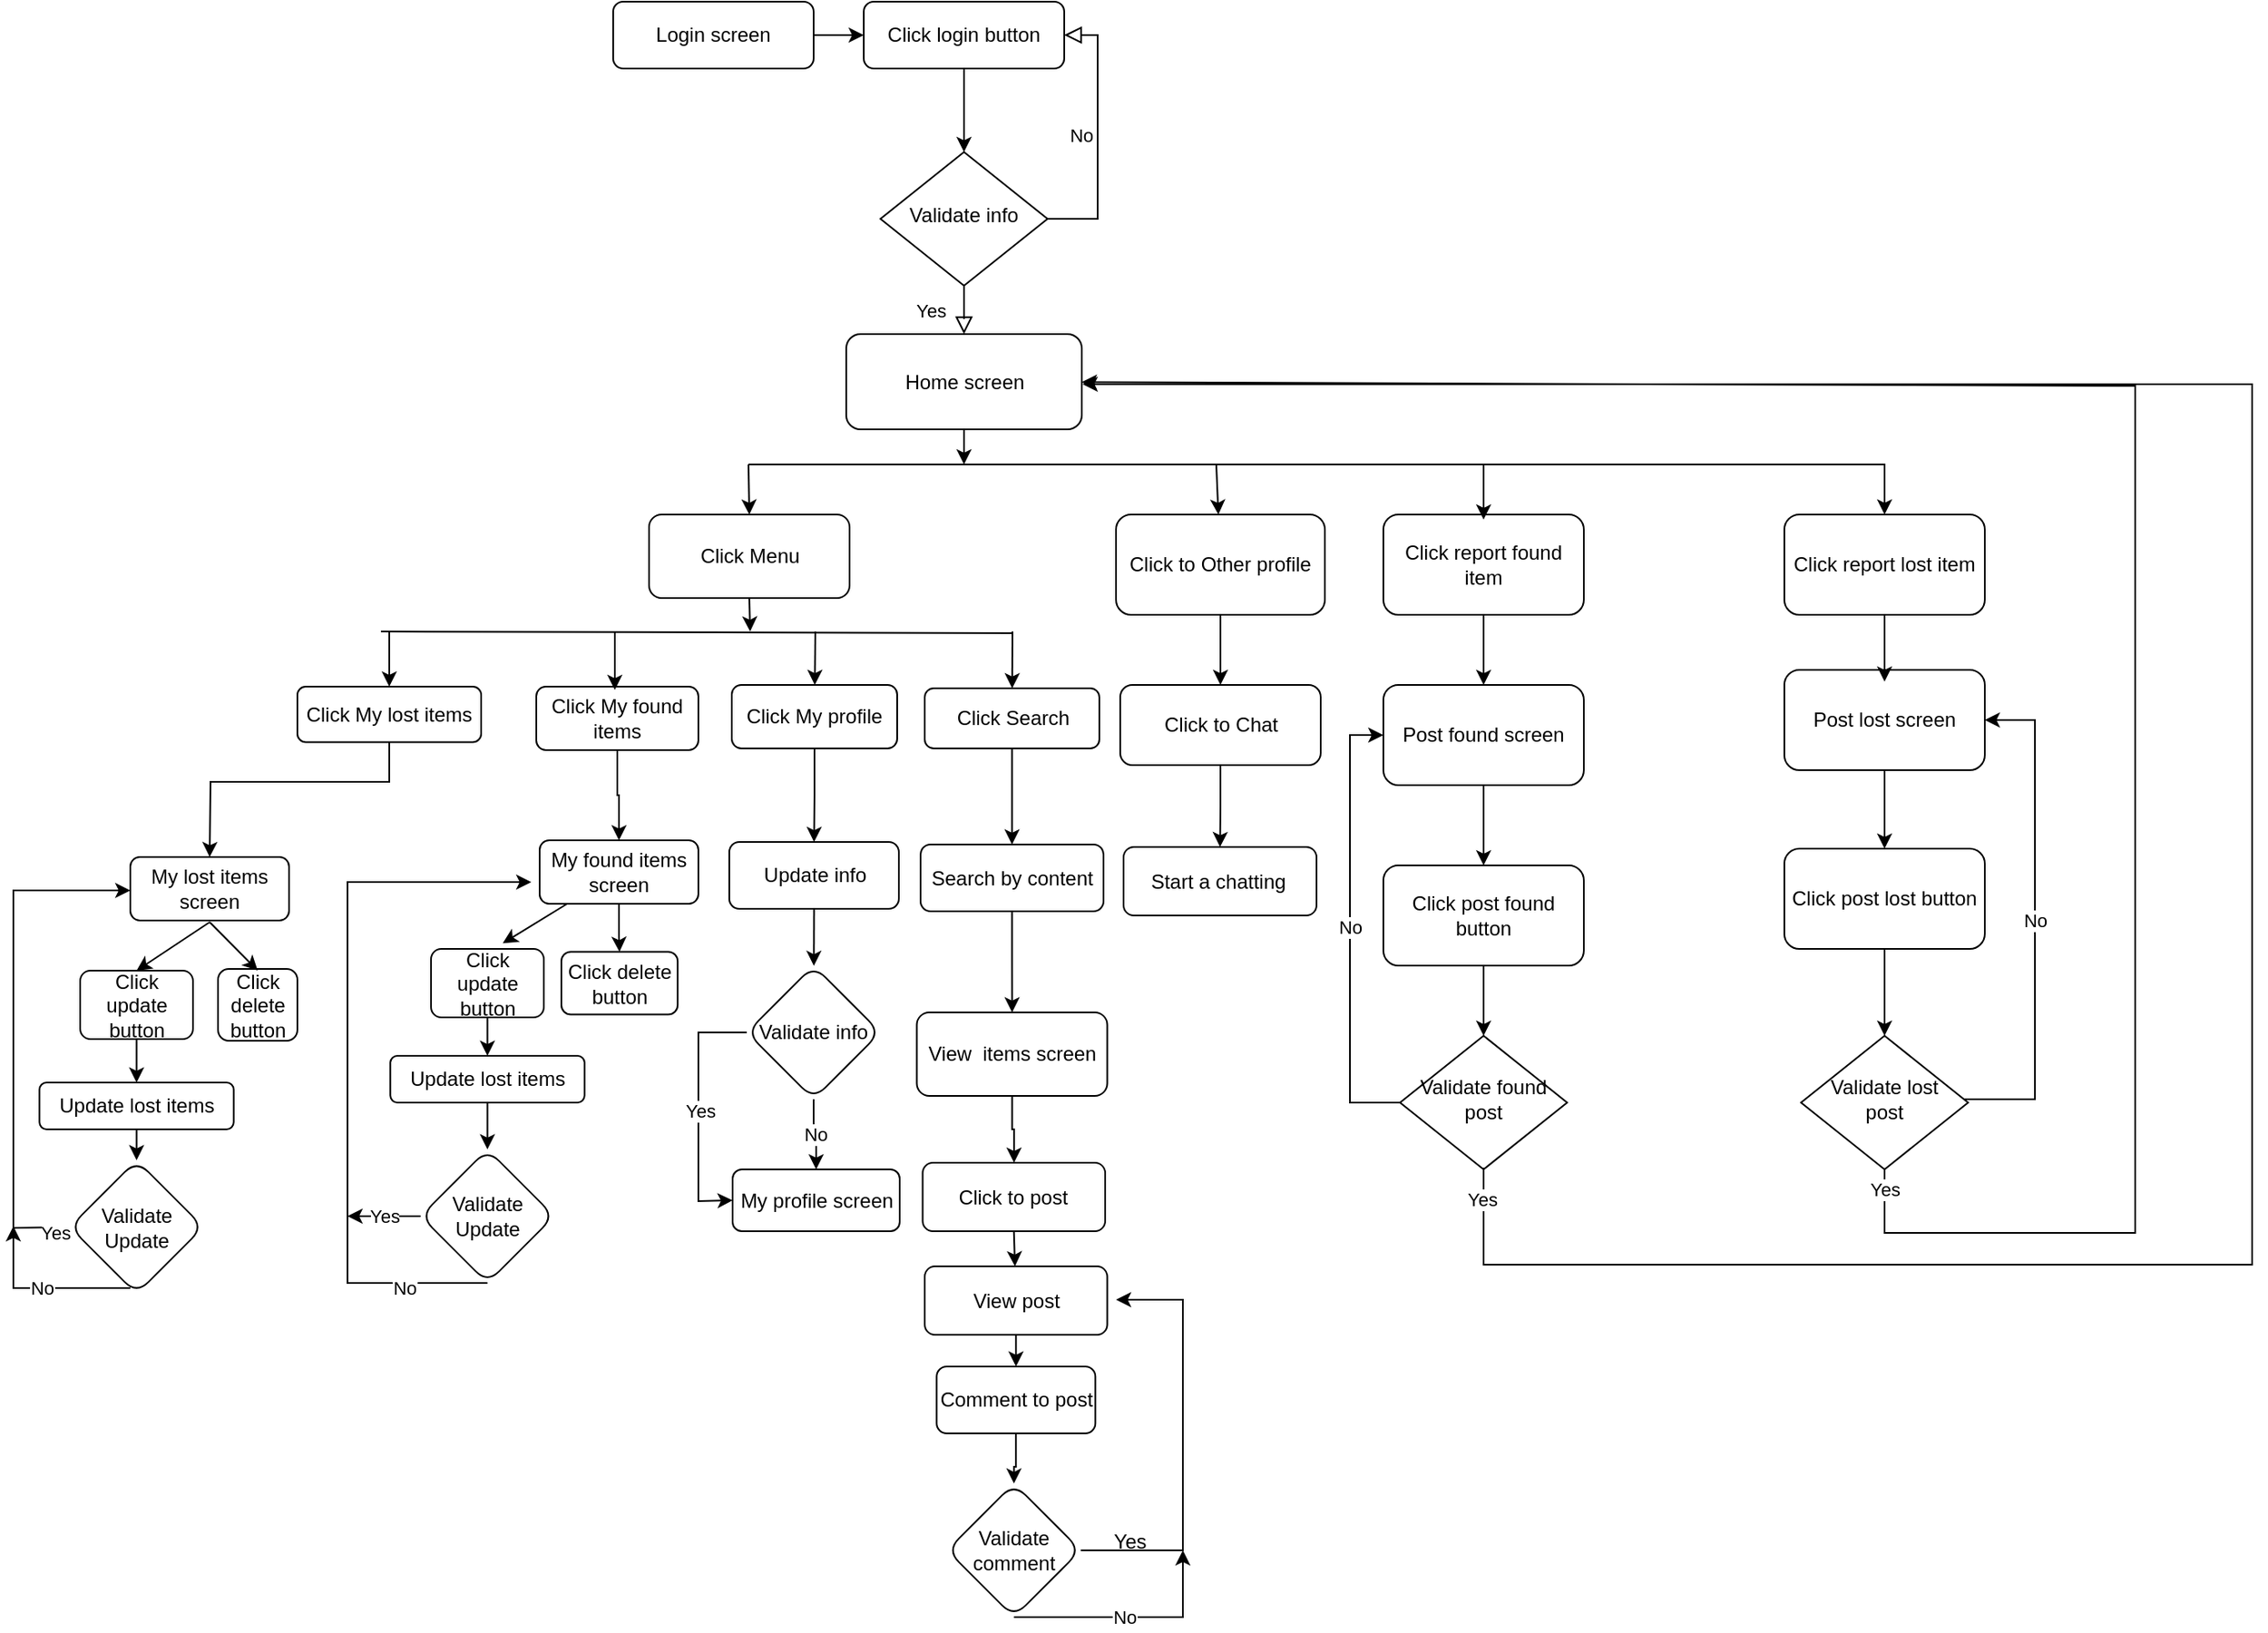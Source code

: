 <mxfile version="20.1.4" type="github">
  <diagram id="1muBBY7HJDSue93orU_x" name="Trang-1">
    <mxGraphModel dx="2188" dy="1237" grid="1" gridSize="10" guides="1" tooltips="1" connect="1" arrows="1" fold="1" page="1" pageScale="1" pageWidth="3300" pageHeight="4681" math="0" shadow="0">
      <root>
        <mxCell id="0" />
        <mxCell id="1" parent="0" />
        <mxCell id="DbJE-74aNJNFCIFeEZvb-1" value="Click login button" style="rounded=1;whiteSpace=wrap;html=1;fontSize=12;glass=0;strokeWidth=1;shadow=0;" vertex="1" parent="1">
          <mxGeometry x="589" y="203" width="120" height="40" as="geometry" />
        </mxCell>
        <mxCell id="DbJE-74aNJNFCIFeEZvb-2" value="Yes" style="rounded=0;html=1;jettySize=auto;orthogonalLoop=1;fontSize=11;endArrow=block;endFill=0;endSize=8;strokeWidth=1;shadow=0;labelBackgroundColor=none;edgeStyle=orthogonalEdgeStyle;entryX=0.5;entryY=0;entryDx=0;entryDy=0;" edge="1" parent="1" source="DbJE-74aNJNFCIFeEZvb-4" target="DbJE-74aNJNFCIFeEZvb-6">
          <mxGeometry y="20" relative="1" as="geometry">
            <mxPoint as="offset" />
            <mxPoint x="649" y="413" as="targetPoint" />
          </mxGeometry>
        </mxCell>
        <mxCell id="DbJE-74aNJNFCIFeEZvb-3" value="No" style="edgeStyle=orthogonalEdgeStyle;rounded=0;html=1;jettySize=auto;orthogonalLoop=1;fontSize=11;endArrow=block;endFill=0;endSize=8;strokeWidth=1;shadow=0;labelBackgroundColor=none;entryX=1;entryY=0.5;entryDx=0;entryDy=0;" edge="1" parent="1" source="DbJE-74aNJNFCIFeEZvb-4" target="DbJE-74aNJNFCIFeEZvb-1">
          <mxGeometry y="10" relative="1" as="geometry">
            <mxPoint as="offset" />
            <mxPoint x="759" y="223" as="targetPoint" />
            <Array as="points">
              <mxPoint x="729" y="333" />
              <mxPoint x="729" y="223" />
            </Array>
          </mxGeometry>
        </mxCell>
        <mxCell id="DbJE-74aNJNFCIFeEZvb-4" value="Validate info" style="rhombus;whiteSpace=wrap;html=1;shadow=0;fontFamily=Helvetica;fontSize=12;align=center;strokeWidth=1;spacing=6;spacingTop=-4;" vertex="1" parent="1">
          <mxGeometry x="599" y="293" width="100" height="80" as="geometry" />
        </mxCell>
        <mxCell id="DbJE-74aNJNFCIFeEZvb-6" value="Home screen" style="rounded=1;whiteSpace=wrap;html=1;fontSize=12;glass=0;strokeWidth=1;shadow=0;" vertex="1" parent="1">
          <mxGeometry x="578.5" y="402" width="141" height="57" as="geometry" />
        </mxCell>
        <mxCell id="DbJE-74aNJNFCIFeEZvb-7" value="Click report lost item" style="rounded=1;whiteSpace=wrap;html=1;" vertex="1" parent="1">
          <mxGeometry x="1140" y="510" width="120" height="60" as="geometry" />
        </mxCell>
        <mxCell id="DbJE-74aNJNFCIFeEZvb-8" value="" style="endArrow=classic;html=1;rounded=0;" edge="1" parent="1" target="DbJE-74aNJNFCIFeEZvb-7">
          <mxGeometry width="50" height="50" relative="1" as="geometry">
            <mxPoint x="670" y="480" as="sourcePoint" />
            <mxPoint x="869" y="503" as="targetPoint" />
            <Array as="points">
              <mxPoint x="1200" y="480" />
            </Array>
          </mxGeometry>
        </mxCell>
        <mxCell id="DbJE-74aNJNFCIFeEZvb-9" value="" style="endArrow=classic;html=1;rounded=0;exitX=0.5;exitY=1;exitDx=0;exitDy=0;entryX=0.5;entryY=0;entryDx=0;entryDy=0;" edge="1" parent="1" source="DbJE-74aNJNFCIFeEZvb-1" target="DbJE-74aNJNFCIFeEZvb-4">
          <mxGeometry width="50" height="50" relative="1" as="geometry">
            <mxPoint x="819" y="433" as="sourcePoint" />
            <mxPoint x="669" y="283" as="targetPoint" />
          </mxGeometry>
        </mxCell>
        <mxCell id="DbJE-74aNJNFCIFeEZvb-10" value="Login screen" style="rounded=1;whiteSpace=wrap;html=1;fontSize=12;glass=0;strokeWidth=1;shadow=0;" vertex="1" parent="1">
          <mxGeometry x="439" y="203" width="120" height="40" as="geometry" />
        </mxCell>
        <mxCell id="DbJE-74aNJNFCIFeEZvb-11" value="" style="endArrow=classic;html=1;rounded=0;exitX=1;exitY=0.5;exitDx=0;exitDy=0;" edge="1" parent="1" source="DbJE-74aNJNFCIFeEZvb-10" target="DbJE-74aNJNFCIFeEZvb-1">
          <mxGeometry width="50" height="50" relative="1" as="geometry">
            <mxPoint x="819" y="433" as="sourcePoint" />
            <mxPoint x="869" y="383" as="targetPoint" />
          </mxGeometry>
        </mxCell>
        <mxCell id="DbJE-74aNJNFCIFeEZvb-12" value="Post lost screen" style="rounded=1;whiteSpace=wrap;html=1;fontSize=12;glass=0;strokeWidth=1;shadow=0;" vertex="1" parent="1">
          <mxGeometry x="1140" y="603" width="120" height="60" as="geometry" />
        </mxCell>
        <mxCell id="DbJE-74aNJNFCIFeEZvb-13" value="" style="endArrow=classic;html=1;rounded=0;" edge="1" parent="1" source="DbJE-74aNJNFCIFeEZvb-7">
          <mxGeometry width="50" height="50" relative="1" as="geometry">
            <mxPoint x="819" y="433" as="sourcePoint" />
            <mxPoint x="1200" y="610" as="targetPoint" />
          </mxGeometry>
        </mxCell>
        <mxCell id="DbJE-74aNJNFCIFeEZvb-14" value="" style="endArrow=classic;html=1;rounded=0;exitX=0.5;exitY=1;exitDx=0;exitDy=0;" edge="1" parent="1" source="DbJE-74aNJNFCIFeEZvb-12" target="DbJE-74aNJNFCIFeEZvb-16">
          <mxGeometry width="50" height="50" relative="1" as="geometry">
            <mxPoint x="999" y="393" as="sourcePoint" />
            <mxPoint x="1049" y="343" as="targetPoint" />
          </mxGeometry>
        </mxCell>
        <mxCell id="DbJE-74aNJNFCIFeEZvb-15" value="" style="edgeStyle=orthogonalEdgeStyle;rounded=0;orthogonalLoop=1;jettySize=auto;html=1;" edge="1" parent="1" source="DbJE-74aNJNFCIFeEZvb-16" target="DbJE-74aNJNFCIFeEZvb-18">
          <mxGeometry relative="1" as="geometry" />
        </mxCell>
        <mxCell id="DbJE-74aNJNFCIFeEZvb-16" value="Click post lost button" style="rounded=1;whiteSpace=wrap;html=1;fontSize=12;glass=0;strokeWidth=1;shadow=0;" vertex="1" parent="1">
          <mxGeometry x="1140" y="710" width="120" height="60" as="geometry" />
        </mxCell>
        <mxCell id="DbJE-74aNJNFCIFeEZvb-17" value="No" style="edgeStyle=orthogonalEdgeStyle;rounded=0;orthogonalLoop=1;jettySize=auto;html=1;" edge="1" parent="1" source="DbJE-74aNJNFCIFeEZvb-18" target="DbJE-74aNJNFCIFeEZvb-12">
          <mxGeometry relative="1" as="geometry">
            <Array as="points">
              <mxPoint x="1290" y="860" />
              <mxPoint x="1290" y="633" />
            </Array>
          </mxGeometry>
        </mxCell>
        <mxCell id="DbJE-74aNJNFCIFeEZvb-18" value="Validate lost post" style="rhombus;whiteSpace=wrap;html=1;shadow=0;fontFamily=Helvetica;fontSize=12;align=center;strokeWidth=1;spacing=6;spacingTop=-4;" vertex="1" parent="1">
          <mxGeometry x="1150" y="822" width="100" height="80" as="geometry" />
        </mxCell>
        <mxCell id="DbJE-74aNJNFCIFeEZvb-19" value="" style="endArrow=classic;html=1;rounded=0;exitX=0.5;exitY=1;exitDx=0;exitDy=0;" edge="1" parent="1" source="DbJE-74aNJNFCIFeEZvb-18" target="DbJE-74aNJNFCIFeEZvb-6">
          <mxGeometry width="50" height="50" relative="1" as="geometry">
            <mxPoint x="819" y="513" as="sourcePoint" />
            <mxPoint x="869" y="463" as="targetPoint" />
            <Array as="points">
              <mxPoint x="1200" y="940" />
              <mxPoint x="1350" y="940" />
              <mxPoint x="1350" y="902" />
              <mxPoint x="1350" y="433" />
            </Array>
          </mxGeometry>
        </mxCell>
        <mxCell id="DbJE-74aNJNFCIFeEZvb-96" value="Yes" style="edgeLabel;html=1;align=center;verticalAlign=middle;resizable=0;points=[];" vertex="1" connectable="0" parent="DbJE-74aNJNFCIFeEZvb-19">
          <mxGeometry x="-0.982" relative="1" as="geometry">
            <mxPoint as="offset" />
          </mxGeometry>
        </mxCell>
        <mxCell id="DbJE-74aNJNFCIFeEZvb-22" value="Click Menu" style="rounded=1;whiteSpace=wrap;html=1;" vertex="1" parent="1">
          <mxGeometry x="460.5" y="510" width="120" height="50" as="geometry" />
        </mxCell>
        <mxCell id="DbJE-74aNJNFCIFeEZvb-23" value="Click report found item" style="rounded=1;whiteSpace=wrap;html=1;" vertex="1" parent="1">
          <mxGeometry x="900" y="510" width="120" height="60" as="geometry" />
        </mxCell>
        <mxCell id="DbJE-74aNJNFCIFeEZvb-24" value="" style="endArrow=classic;html=1;rounded=0;entryX=0.5;entryY=0;entryDx=0;entryDy=0;" edge="1" parent="1">
          <mxGeometry width="50" height="50" relative="1" as="geometry">
            <mxPoint x="520" y="480" as="sourcePoint" />
            <mxPoint x="960.0" y="513" as="targetPoint" />
            <Array as="points">
              <mxPoint x="960" y="480" />
            </Array>
          </mxGeometry>
        </mxCell>
        <mxCell id="DbJE-74aNJNFCIFeEZvb-25" value="" style="endArrow=classic;html=1;rounded=0;" edge="1" parent="1" source="DbJE-74aNJNFCIFeEZvb-23" target="DbJE-74aNJNFCIFeEZvb-27">
          <mxGeometry width="50" height="50" relative="1" as="geometry">
            <mxPoint x="819" y="303" as="sourcePoint" />
            <mxPoint x="969" y="363" as="targetPoint" />
          </mxGeometry>
        </mxCell>
        <mxCell id="DbJE-74aNJNFCIFeEZvb-95" value="" style="edgeStyle=orthogonalEdgeStyle;rounded=0;orthogonalLoop=1;jettySize=auto;html=1;" edge="1" parent="1" source="DbJE-74aNJNFCIFeEZvb-27" target="DbJE-74aNJNFCIFeEZvb-30">
          <mxGeometry relative="1" as="geometry" />
        </mxCell>
        <mxCell id="DbJE-74aNJNFCIFeEZvb-27" value="Post found screen" style="rounded=1;whiteSpace=wrap;html=1;" vertex="1" parent="1">
          <mxGeometry x="900" y="612" width="120" height="60" as="geometry" />
        </mxCell>
        <mxCell id="DbJE-74aNJNFCIFeEZvb-29" value="" style="edgeStyle=orthogonalEdgeStyle;rounded=0;orthogonalLoop=1;jettySize=auto;html=1;" edge="1" parent="1" source="DbJE-74aNJNFCIFeEZvb-30" target="DbJE-74aNJNFCIFeEZvb-31">
          <mxGeometry relative="1" as="geometry" />
        </mxCell>
        <mxCell id="DbJE-74aNJNFCIFeEZvb-31" value="Validate found post" style="rhombus;whiteSpace=wrap;html=1;shadow=0;fontFamily=Helvetica;fontSize=12;align=center;strokeWidth=1;spacing=6;spacingTop=-4;" vertex="1" parent="1">
          <mxGeometry x="910" y="822" width="100" height="80" as="geometry" />
        </mxCell>
        <mxCell id="DbJE-74aNJNFCIFeEZvb-33" value="" style="endArrow=classic;html=1;rounded=0;exitX=0.5;exitY=1;exitDx=0;exitDy=0;" edge="1" parent="1">
          <mxGeometry width="50" height="50" relative="1" as="geometry">
            <mxPoint x="960" y="901" as="sourcePoint" />
            <mxPoint x="720" y="432" as="targetPoint" />
            <Array as="points">
              <mxPoint x="960" y="959" />
              <mxPoint x="1420" y="959" />
              <mxPoint x="1420" y="432" />
            </Array>
          </mxGeometry>
        </mxCell>
        <mxCell id="DbJE-74aNJNFCIFeEZvb-94" value="Yes" style="edgeLabel;html=1;align=center;verticalAlign=middle;resizable=0;points=[];" vertex="1" connectable="0" parent="DbJE-74aNJNFCIFeEZvb-33">
          <mxGeometry x="-0.978" y="-1" relative="1" as="geometry">
            <mxPoint as="offset" />
          </mxGeometry>
        </mxCell>
        <mxCell id="DbJE-74aNJNFCIFeEZvb-36" value="My profile screen" style="rounded=1;whiteSpace=wrap;html=1;" vertex="1" parent="1">
          <mxGeometry x="510.5" y="902" width="100" height="37" as="geometry" />
        </mxCell>
        <mxCell id="DbJE-74aNJNFCIFeEZvb-103" value="" style="edgeStyle=orthogonalEdgeStyle;rounded=0;orthogonalLoop=1;jettySize=auto;html=1;" edge="1" parent="1" source="DbJE-74aNJNFCIFeEZvb-38" target="DbJE-74aNJNFCIFeEZvb-50">
          <mxGeometry relative="1" as="geometry">
            <mxPoint x="576.5" y="660.0" as="sourcePoint" />
          </mxGeometry>
        </mxCell>
        <mxCell id="DbJE-74aNJNFCIFeEZvb-38" value="Click My profile" style="whiteSpace=wrap;html=1;rounded=1;" vertex="1" parent="1">
          <mxGeometry x="510" y="612" width="99" height="38" as="geometry" />
        </mxCell>
        <mxCell id="DbJE-74aNJNFCIFeEZvb-39" value="" style="edgeStyle=orthogonalEdgeStyle;rounded=0;orthogonalLoop=1;jettySize=auto;html=1;" edge="1" parent="1" source="DbJE-74aNJNFCIFeEZvb-40" target="DbJE-74aNJNFCIFeEZvb-91">
          <mxGeometry relative="1" as="geometry" />
        </mxCell>
        <mxCell id="DbJE-74aNJNFCIFeEZvb-40" value="Click to Chat" style="whiteSpace=wrap;html=1;rounded=1;" vertex="1" parent="1">
          <mxGeometry x="742.5" y="612" width="120" height="48" as="geometry" />
        </mxCell>
        <mxCell id="DbJE-74aNJNFCIFeEZvb-41" value="" style="edgeStyle=orthogonalEdgeStyle;rounded=0;orthogonalLoop=1;jettySize=auto;html=1;" edge="1" parent="1" source="DbJE-74aNJNFCIFeEZvb-42" target="DbJE-74aNJNFCIFeEZvb-64">
          <mxGeometry relative="1" as="geometry" />
        </mxCell>
        <mxCell id="DbJE-74aNJNFCIFeEZvb-42" value="Click Search" style="whiteSpace=wrap;html=1;rounded=1;" vertex="1" parent="1">
          <mxGeometry x="625.5" y="614" width="104.5" height="36" as="geometry" />
        </mxCell>
        <mxCell id="DbJE-74aNJNFCIFeEZvb-111" value="" style="edgeStyle=orthogonalEdgeStyle;rounded=0;orthogonalLoop=1;jettySize=auto;html=1;" edge="1" parent="1" source="DbJE-74aNJNFCIFeEZvb-43" target="DbJE-74aNJNFCIFeEZvb-77">
          <mxGeometry relative="1" as="geometry" />
        </mxCell>
        <mxCell id="DbJE-74aNJNFCIFeEZvb-43" value="Click My found items" style="whiteSpace=wrap;html=1;rounded=1;" vertex="1" parent="1">
          <mxGeometry x="393" y="613" width="97" height="38" as="geometry" />
        </mxCell>
        <mxCell id="DbJE-74aNJNFCIFeEZvb-44" value="" style="edgeStyle=orthogonalEdgeStyle;rounded=0;orthogonalLoop=1;jettySize=auto;html=1;" edge="1" parent="1" source="DbJE-74aNJNFCIFeEZvb-45" target="DbJE-74aNJNFCIFeEZvb-40">
          <mxGeometry relative="1" as="geometry" />
        </mxCell>
        <mxCell id="DbJE-74aNJNFCIFeEZvb-45" value="Click to Other profile" style="whiteSpace=wrap;html=1;rounded=1;" vertex="1" parent="1">
          <mxGeometry x="740" y="510" width="125" height="60" as="geometry" />
        </mxCell>
        <mxCell id="DbJE-74aNJNFCIFeEZvb-50" value="Update info" style="whiteSpace=wrap;html=1;rounded=1;" vertex="1" parent="1">
          <mxGeometry x="508.5" y="706" width="101.5" height="40" as="geometry" />
        </mxCell>
        <mxCell id="DbJE-74aNJNFCIFeEZvb-51" value="No" style="edgeStyle=orthogonalEdgeStyle;rounded=0;orthogonalLoop=1;jettySize=auto;html=1;exitX=0.5;exitY=1;exitDx=0;exitDy=0;" edge="1" parent="1" source="DbJE-74aNJNFCIFeEZvb-52" target="DbJE-74aNJNFCIFeEZvb-36">
          <mxGeometry relative="1" as="geometry">
            <mxPoint x="485.0" y="842.0" as="sourcePoint" />
          </mxGeometry>
        </mxCell>
        <mxCell id="DbJE-74aNJNFCIFeEZvb-52" value="Validate info" style="rhombus;whiteSpace=wrap;html=1;rounded=1;" vertex="1" parent="1">
          <mxGeometry x="519" y="780" width="80" height="80" as="geometry" />
        </mxCell>
        <mxCell id="DbJE-74aNJNFCIFeEZvb-53" value="" style="endArrow=classic;html=1;rounded=0;exitX=0;exitY=0.5;exitDx=0;exitDy=0;entryX=0;entryY=0.5;entryDx=0;entryDy=0;" edge="1" parent="1" source="DbJE-74aNJNFCIFeEZvb-52" target="DbJE-74aNJNFCIFeEZvb-36">
          <mxGeometry width="50" height="50" relative="1" as="geometry">
            <mxPoint x="536.5" y="831" as="sourcePoint" />
            <mxPoint x="525.5" y="935.037" as="targetPoint" />
            <Array as="points">
              <mxPoint x="490" y="820" />
              <mxPoint x="490" y="921" />
            </Array>
          </mxGeometry>
        </mxCell>
        <mxCell id="DbJE-74aNJNFCIFeEZvb-54" value="Yes" style="edgeLabel;html=1;align=center;verticalAlign=middle;resizable=0;points=[];" vertex="1" connectable="0" parent="DbJE-74aNJNFCIFeEZvb-53">
          <mxGeometry x="0.009" y="1" relative="1" as="geometry">
            <mxPoint as="offset" />
          </mxGeometry>
        </mxCell>
        <mxCell id="DbJE-74aNJNFCIFeEZvb-58" value="My lost items screen" style="rounded=1;whiteSpace=wrap;html=1;" vertex="1" parent="1">
          <mxGeometry x="150" y="715" width="95" height="38" as="geometry" />
        </mxCell>
        <mxCell id="DbJE-74aNJNFCIFeEZvb-59" value="" style="endArrow=classic;html=1;rounded=0;exitX=0.5;exitY=1;exitDx=0;exitDy=0;entryX=0.5;entryY=0;entryDx=0;entryDy=0;" edge="1" parent="1" source="DbJE-74aNJNFCIFeEZvb-47" target="DbJE-74aNJNFCIFeEZvb-58">
          <mxGeometry width="50" height="50" relative="1" as="geometry">
            <mxPoint x="272" y="546" as="sourcePoint" />
            <mxPoint x="322" y="592" as="targetPoint" />
            <Array as="points">
              <mxPoint x="305" y="670" />
              <mxPoint x="198" y="670" />
            </Array>
          </mxGeometry>
        </mxCell>
        <mxCell id="DbJE-74aNJNFCIFeEZvb-60" value="Click delete button" style="whiteSpace=wrap;html=1;rounded=1;" vertex="1" parent="1">
          <mxGeometry x="202.51" y="782" width="47.49" height="43" as="geometry" />
        </mxCell>
        <mxCell id="DbJE-74aNJNFCIFeEZvb-63" value="" style="edgeStyle=orthogonalEdgeStyle;rounded=0;orthogonalLoop=1;jettySize=auto;html=1;" edge="1" parent="1" source="DbJE-74aNJNFCIFeEZvb-64" target="DbJE-74aNJNFCIFeEZvb-65">
          <mxGeometry relative="1" as="geometry" />
        </mxCell>
        <mxCell id="DbJE-74aNJNFCIFeEZvb-64" value="Search by content" style="whiteSpace=wrap;html=1;rounded=1;" vertex="1" parent="1">
          <mxGeometry x="623" y="707.5" width="109.5" height="40" as="geometry" />
        </mxCell>
        <mxCell id="DbJE-74aNJNFCIFeEZvb-131" value="" style="edgeStyle=orthogonalEdgeStyle;rounded=0;orthogonalLoop=1;jettySize=auto;html=1;" edge="1" parent="1" source="DbJE-74aNJNFCIFeEZvb-65" target="DbJE-74aNJNFCIFeEZvb-130">
          <mxGeometry relative="1" as="geometry" />
        </mxCell>
        <mxCell id="DbJE-74aNJNFCIFeEZvb-65" value="View&amp;nbsp; items screen" style="rounded=1;whiteSpace=wrap;html=1;" vertex="1" parent="1">
          <mxGeometry x="620.75" y="808" width="114" height="50" as="geometry" />
        </mxCell>
        <mxCell id="DbJE-74aNJNFCIFeEZvb-68" value="Click update button" style="whiteSpace=wrap;html=1;rounded=1;" vertex="1" parent="1">
          <mxGeometry x="120" y="783" width="67.5" height="41" as="geometry" />
        </mxCell>
        <mxCell id="DbJE-74aNJNFCIFeEZvb-70" value="Update lost items" style="whiteSpace=wrap;html=1;rounded=1;" vertex="1" parent="1">
          <mxGeometry x="95.63" y="850" width="116.25" height="28" as="geometry" />
        </mxCell>
        <mxCell id="DbJE-74aNJNFCIFeEZvb-71" value="Validate Update" style="rhombus;whiteSpace=wrap;html=1;rounded=1;" vertex="1" parent="1">
          <mxGeometry x="113.755" y="896.5" width="80" height="80" as="geometry" />
        </mxCell>
        <mxCell id="DbJE-74aNJNFCIFeEZvb-113" value="" style="edgeStyle=orthogonalEdgeStyle;rounded=0;orthogonalLoop=1;jettySize=auto;html=1;" edge="1" parent="1" source="DbJE-74aNJNFCIFeEZvb-77" target="DbJE-74aNJNFCIFeEZvb-88">
          <mxGeometry relative="1" as="geometry" />
        </mxCell>
        <mxCell id="DbJE-74aNJNFCIFeEZvb-77" value="My found items screen" style="rounded=1;whiteSpace=wrap;html=1;" vertex="1" parent="1">
          <mxGeometry x="395" y="705" width="95" height="38" as="geometry" />
        </mxCell>
        <mxCell id="DbJE-74aNJNFCIFeEZvb-112" value="" style="edgeStyle=orthogonalEdgeStyle;rounded=0;orthogonalLoop=1;jettySize=auto;html=1;" edge="1" parent="1" source="DbJE-74aNJNFCIFeEZvb-78" target="DbJE-74aNJNFCIFeEZvb-80">
          <mxGeometry relative="1" as="geometry" />
        </mxCell>
        <mxCell id="DbJE-74aNJNFCIFeEZvb-78" value="Click update button" style="whiteSpace=wrap;html=1;rounded=1;" vertex="1" parent="1">
          <mxGeometry x="330" y="770" width="67.5" height="41" as="geometry" />
        </mxCell>
        <mxCell id="DbJE-74aNJNFCIFeEZvb-80" value="Update lost items" style="whiteSpace=wrap;html=1;rounded=1;" vertex="1" parent="1">
          <mxGeometry x="305.63" y="834" width="116.25" height="28" as="geometry" />
        </mxCell>
        <mxCell id="DbJE-74aNJNFCIFeEZvb-82" value="Validate Update" style="rhombus;whiteSpace=wrap;html=1;rounded=1;" vertex="1" parent="1">
          <mxGeometry x="323.755" y="890" width="80" height="80" as="geometry" />
        </mxCell>
        <mxCell id="DbJE-74aNJNFCIFeEZvb-83" value="" style="endArrow=classic;html=1;rounded=0;exitX=0.5;exitY=1;exitDx=0;exitDy=0;" edge="1" parent="1" source="DbJE-74aNJNFCIFeEZvb-80" target="DbJE-74aNJNFCIFeEZvb-82">
          <mxGeometry width="50" height="50" relative="1" as="geometry">
            <mxPoint x="332" y="802" as="sourcePoint" />
            <mxPoint x="382" y="752" as="targetPoint" />
          </mxGeometry>
        </mxCell>
        <mxCell id="DbJE-74aNJNFCIFeEZvb-86" value="" style="endArrow=classic;html=1;rounded=0;exitX=0.5;exitY=1;exitDx=0;exitDy=0;" edge="1" parent="1" source="DbJE-74aNJNFCIFeEZvb-82">
          <mxGeometry width="50" height="50" relative="1" as="geometry">
            <mxPoint x="332" y="802" as="sourcePoint" />
            <mxPoint x="390" y="730" as="targetPoint" />
            <Array as="points">
              <mxPoint x="280" y="970" />
              <mxPoint x="280" y="730" />
            </Array>
          </mxGeometry>
        </mxCell>
        <mxCell id="DbJE-74aNJNFCIFeEZvb-115" value="No" style="edgeLabel;html=1;align=center;verticalAlign=middle;resizable=0;points=[];" vertex="1" connectable="0" parent="DbJE-74aNJNFCIFeEZvb-86">
          <mxGeometry x="-0.769" y="3" relative="1" as="geometry">
            <mxPoint as="offset" />
          </mxGeometry>
        </mxCell>
        <mxCell id="DbJE-74aNJNFCIFeEZvb-88" value="Click delete button" style="whiteSpace=wrap;html=1;rounded=1;" vertex="1" parent="1">
          <mxGeometry x="408" y="771.75" width="69.62" height="37.5" as="geometry" />
        </mxCell>
        <mxCell id="DbJE-74aNJNFCIFeEZvb-91" value="Start a chatting&amp;nbsp;" style="whiteSpace=wrap;html=1;rounded=1;" vertex="1" parent="1">
          <mxGeometry x="744.5" y="709" width="115.5" height="41" as="geometry" />
        </mxCell>
        <mxCell id="DbJE-74aNJNFCIFeEZvb-30" value="Click post found button" style="rounded=1;whiteSpace=wrap;html=1;fontSize=12;glass=0;strokeWidth=1;shadow=0;" vertex="1" parent="1">
          <mxGeometry x="900" y="720" width="120" height="60" as="geometry" />
        </mxCell>
        <mxCell id="DbJE-74aNJNFCIFeEZvb-93" value="No" style="endArrow=classic;html=1;rounded=0;exitX=0;exitY=0.5;exitDx=0;exitDy=0;entryX=0;entryY=0.5;entryDx=0;entryDy=0;" edge="1" parent="1" source="DbJE-74aNJNFCIFeEZvb-31" target="DbJE-74aNJNFCIFeEZvb-27">
          <mxGeometry width="50" height="50" relative="1" as="geometry">
            <mxPoint x="750" y="790" as="sourcePoint" />
            <mxPoint x="840" y="740" as="targetPoint" />
            <Array as="points">
              <mxPoint x="880" y="862" />
              <mxPoint x="880" y="642" />
            </Array>
          </mxGeometry>
        </mxCell>
        <mxCell id="DbJE-74aNJNFCIFeEZvb-97" value="" style="endArrow=classic;html=1;rounded=0;exitX=0.5;exitY=1;exitDx=0;exitDy=0;" edge="1" parent="1" source="DbJE-74aNJNFCIFeEZvb-6">
          <mxGeometry width="50" height="50" relative="1" as="geometry">
            <mxPoint x="830" y="730" as="sourcePoint" />
            <mxPoint x="649" y="480" as="targetPoint" />
          </mxGeometry>
        </mxCell>
        <mxCell id="DbJE-74aNJNFCIFeEZvb-98" value="" style="endArrow=classic;html=1;rounded=0;" edge="1" parent="1" target="DbJE-74aNJNFCIFeEZvb-45">
          <mxGeometry width="50" height="50" relative="1" as="geometry">
            <mxPoint x="800" y="480" as="sourcePoint" />
            <mxPoint x="910" y="560" as="targetPoint" />
          </mxGeometry>
        </mxCell>
        <mxCell id="DbJE-74aNJNFCIFeEZvb-47" value="Click My lost items" style="whiteSpace=wrap;html=1;rounded=1;" vertex="1" parent="1">
          <mxGeometry x="250" y="613" width="110" height="33.25" as="geometry" />
        </mxCell>
        <mxCell id="DbJE-74aNJNFCIFeEZvb-101" value="" style="endArrow=none;html=1;rounded=0;" edge="1" parent="1">
          <mxGeometry width="50" height="50" relative="1" as="geometry">
            <mxPoint x="300" y="580" as="sourcePoint" />
            <mxPoint x="678" y="581" as="targetPoint" />
          </mxGeometry>
        </mxCell>
        <mxCell id="DbJE-74aNJNFCIFeEZvb-104" value="" style="endArrow=classic;html=1;rounded=0;exitX=0.5;exitY=1;exitDx=0;exitDy=0;" edge="1" parent="1" source="DbJE-74aNJNFCIFeEZvb-50" target="DbJE-74aNJNFCIFeEZvb-52">
          <mxGeometry width="50" height="50" relative="1" as="geometry">
            <mxPoint x="402" y="739" as="sourcePoint" />
            <mxPoint x="452" y="689" as="targetPoint" />
          </mxGeometry>
        </mxCell>
        <mxCell id="DbJE-74aNJNFCIFeEZvb-105" value="" style="endArrow=classic;html=1;rounded=0;" edge="1" parent="1" target="DbJE-74aNJNFCIFeEZvb-42">
          <mxGeometry width="50" height="50" relative="1" as="geometry">
            <mxPoint x="678" y="580" as="sourcePoint" />
            <mxPoint x="790" y="730" as="targetPoint" />
          </mxGeometry>
        </mxCell>
        <mxCell id="DbJE-74aNJNFCIFeEZvb-106" value="" style="endArrow=classic;html=1;rounded=0;" edge="1" parent="1" target="DbJE-74aNJNFCIFeEZvb-38">
          <mxGeometry width="50" height="50" relative="1" as="geometry">
            <mxPoint x="560" y="580" as="sourcePoint" />
            <mxPoint x="460" y="750" as="targetPoint" />
          </mxGeometry>
        </mxCell>
        <mxCell id="DbJE-74aNJNFCIFeEZvb-107" value="" style="endArrow=classic;html=1;rounded=0;" edge="1" parent="1">
          <mxGeometry width="50" height="50" relative="1" as="geometry">
            <mxPoint x="440" y="580" as="sourcePoint" />
            <mxPoint x="440" y="615" as="targetPoint" />
          </mxGeometry>
        </mxCell>
        <mxCell id="DbJE-74aNJNFCIFeEZvb-108" value="" style="endArrow=classic;html=1;rounded=0;entryX=0.5;entryY=0;entryDx=0;entryDy=0;" edge="1" parent="1" target="DbJE-74aNJNFCIFeEZvb-22">
          <mxGeometry width="50" height="50" relative="1" as="geometry">
            <mxPoint x="520" y="480" as="sourcePoint" />
            <mxPoint x="790" y="640" as="targetPoint" />
          </mxGeometry>
        </mxCell>
        <mxCell id="DbJE-74aNJNFCIFeEZvb-110" value="" style="endArrow=classic;html=1;rounded=0;exitX=0.5;exitY=1;exitDx=0;exitDy=0;" edge="1" parent="1" source="DbJE-74aNJNFCIFeEZvb-22">
          <mxGeometry width="50" height="50" relative="1" as="geometry">
            <mxPoint x="480" y="620" as="sourcePoint" />
            <mxPoint x="521" y="580" as="targetPoint" />
          </mxGeometry>
        </mxCell>
        <mxCell id="DbJE-74aNJNFCIFeEZvb-114" value="" style="endArrow=classic;html=1;rounded=0;entryX=0.636;entryY=-0.083;entryDx=0;entryDy=0;entryPerimeter=0;" edge="1" parent="1" source="DbJE-74aNJNFCIFeEZvb-77" target="DbJE-74aNJNFCIFeEZvb-78">
          <mxGeometry width="50" height="50" relative="1" as="geometry">
            <mxPoint x="380" y="800" as="sourcePoint" />
            <mxPoint x="430" y="750" as="targetPoint" />
          </mxGeometry>
        </mxCell>
        <mxCell id="DbJE-74aNJNFCIFeEZvb-116" value="Yes" style="endArrow=classic;html=1;rounded=0;exitX=0;exitY=0.5;exitDx=0;exitDy=0;" edge="1" parent="1" source="DbJE-74aNJNFCIFeEZvb-82">
          <mxGeometry width="50" height="50" relative="1" as="geometry">
            <mxPoint x="320" y="930" as="sourcePoint" />
            <mxPoint x="280" y="930" as="targetPoint" />
          </mxGeometry>
        </mxCell>
        <mxCell id="DbJE-74aNJNFCIFeEZvb-121" value="" style="endArrow=classic;html=1;rounded=0;exitX=0.5;exitY=1;exitDx=0;exitDy=0;entryX=0.5;entryY=0;entryDx=0;entryDy=0;" edge="1" parent="1">
          <mxGeometry width="50" height="50" relative="1" as="geometry">
            <mxPoint x="197.5" y="754" as="sourcePoint" />
            <mxPoint x="226.255" y="783" as="targetPoint" />
          </mxGeometry>
        </mxCell>
        <mxCell id="DbJE-74aNJNFCIFeEZvb-122" value="" style="endArrow=classic;html=1;rounded=0;exitX=0.5;exitY=1;exitDx=0;exitDy=0;entryX=0.5;entryY=0;entryDx=0;entryDy=0;" edge="1" parent="1" target="DbJE-74aNJNFCIFeEZvb-68">
          <mxGeometry width="50" height="50" relative="1" as="geometry">
            <mxPoint x="197.5" y="754" as="sourcePoint" />
            <mxPoint x="610" y="636" as="targetPoint" />
          </mxGeometry>
        </mxCell>
        <mxCell id="DbJE-74aNJNFCIFeEZvb-124" value="" style="endArrow=classic;html=1;rounded=0;exitX=0.5;exitY=1;exitDx=0;exitDy=0;" edge="1" parent="1" source="DbJE-74aNJNFCIFeEZvb-68" target="DbJE-74aNJNFCIFeEZvb-70">
          <mxGeometry width="50" height="50" relative="1" as="geometry">
            <mxPoint x="560" y="686" as="sourcePoint" />
            <mxPoint x="610" y="636" as="targetPoint" />
          </mxGeometry>
        </mxCell>
        <mxCell id="DbJE-74aNJNFCIFeEZvb-125" value="" style="endArrow=classic;html=1;rounded=0;exitX=0.5;exitY=1;exitDx=0;exitDy=0;" edge="1" parent="1" source="DbJE-74aNJNFCIFeEZvb-70" target="DbJE-74aNJNFCIFeEZvb-71">
          <mxGeometry width="50" height="50" relative="1" as="geometry">
            <mxPoint x="190" y="1006" as="sourcePoint" />
            <mxPoint x="240" y="956" as="targetPoint" />
          </mxGeometry>
        </mxCell>
        <mxCell id="DbJE-74aNJNFCIFeEZvb-126" value="" style="endArrow=classic;html=1;rounded=0;exitX=0;exitY=0.5;exitDx=0;exitDy=0;entryX=0;entryY=0.5;entryDx=0;entryDy=0;" edge="1" parent="1" source="DbJE-74aNJNFCIFeEZvb-71">
          <mxGeometry width="50" height="50" relative="1" as="geometry">
            <mxPoint x="560" y="686" as="sourcePoint" />
            <mxPoint x="150" y="735" as="targetPoint" />
            <Array as="points">
              <mxPoint x="80" y="937" />
              <mxPoint x="80" y="735" />
            </Array>
          </mxGeometry>
        </mxCell>
        <mxCell id="DbJE-74aNJNFCIFeEZvb-128" value="Yes" style="edgeLabel;html=1;align=center;verticalAlign=middle;resizable=0;points=[];" vertex="1" connectable="0" parent="DbJE-74aNJNFCIFeEZvb-126">
          <mxGeometry x="-0.941" y="3" relative="1" as="geometry">
            <mxPoint as="offset" />
          </mxGeometry>
        </mxCell>
        <mxCell id="DbJE-74aNJNFCIFeEZvb-127" value="No" style="endArrow=classic;html=1;rounded=0;" edge="1" parent="1">
          <mxGeometry width="50" height="50" relative="1" as="geometry">
            <mxPoint x="150" y="973" as="sourcePoint" />
            <mxPoint x="80" y="936" as="targetPoint" />
            <Array as="points">
              <mxPoint x="80" y="973" />
            </Array>
          </mxGeometry>
        </mxCell>
        <mxCell id="DbJE-74aNJNFCIFeEZvb-129" value="" style="endArrow=classic;html=1;rounded=0;entryX=0.5;entryY=0;entryDx=0;entryDy=0;" edge="1" parent="1" target="DbJE-74aNJNFCIFeEZvb-47">
          <mxGeometry width="50" height="50" relative="1" as="geometry">
            <mxPoint x="305" y="580" as="sourcePoint" />
            <mxPoint x="530" y="610" as="targetPoint" />
          </mxGeometry>
        </mxCell>
        <mxCell id="DbJE-74aNJNFCIFeEZvb-130" value="Click to post" style="whiteSpace=wrap;html=1;rounded=1;" vertex="1" parent="1">
          <mxGeometry x="624.25" y="898" width="109.25" height="41" as="geometry" />
        </mxCell>
        <mxCell id="DbJE-74aNJNFCIFeEZvb-132" value="Validate comment" style="rhombus;whiteSpace=wrap;html=1;rounded=1;" vertex="1" parent="1">
          <mxGeometry x="638.87" y="1090" width="80" height="80" as="geometry" />
        </mxCell>
        <mxCell id="DbJE-74aNJNFCIFeEZvb-134" value="" style="endArrow=classic;html=1;rounded=0;exitX=1;exitY=0.5;exitDx=0;exitDy=0;" edge="1" parent="1">
          <mxGeometry width="50" height="50" relative="1" as="geometry">
            <mxPoint x="718.87" y="1130" as="sourcePoint" />
            <mxPoint x="740" y="980" as="targetPoint" />
            <Array as="points">
              <mxPoint x="780" y="1130" />
              <mxPoint x="780" y="980" />
            </Array>
          </mxGeometry>
        </mxCell>
        <mxCell id="DbJE-74aNJNFCIFeEZvb-139" value="View post" style="whiteSpace=wrap;html=1;rounded=1;" vertex="1" parent="1">
          <mxGeometry x="625.5" y="960" width="109.25" height="41" as="geometry" />
        </mxCell>
        <mxCell id="DbJE-74aNJNFCIFeEZvb-140" value="" style="endArrow=classic;html=1;rounded=0;exitX=0.5;exitY=1;exitDx=0;exitDy=0;" edge="1" parent="1" source="DbJE-74aNJNFCIFeEZvb-130" target="DbJE-74aNJNFCIFeEZvb-139">
          <mxGeometry width="50" height="50" relative="1" as="geometry">
            <mxPoint x="590" y="720" as="sourcePoint" />
            <mxPoint x="640" y="670" as="targetPoint" />
          </mxGeometry>
        </mxCell>
        <mxCell id="DbJE-74aNJNFCIFeEZvb-142" value="" style="endArrow=classic;html=1;rounded=0;exitX=0.5;exitY=1;exitDx=0;exitDy=0;" edge="1" parent="1" source="DbJE-74aNJNFCIFeEZvb-132">
          <mxGeometry width="50" height="50" relative="1" as="geometry">
            <mxPoint x="590" y="720" as="sourcePoint" />
            <mxPoint x="780" y="1130" as="targetPoint" />
            <Array as="points">
              <mxPoint x="780" y="1170" />
            </Array>
          </mxGeometry>
        </mxCell>
        <mxCell id="DbJE-74aNJNFCIFeEZvb-143" value="No" style="edgeLabel;html=1;align=center;verticalAlign=middle;resizable=0;points=[];" vertex="1" connectable="0" parent="DbJE-74aNJNFCIFeEZvb-142">
          <mxGeometry x="-0.082" relative="1" as="geometry">
            <mxPoint x="1" as="offset" />
          </mxGeometry>
        </mxCell>
        <mxCell id="DbJE-74aNJNFCIFeEZvb-144" value="Yes" style="text;html=1;align=center;verticalAlign=middle;resizable=0;points=[];autosize=1;strokeColor=none;fillColor=none;" vertex="1" parent="1">
          <mxGeometry x="727.63" y="1110" width="40" height="30" as="geometry" />
        </mxCell>
        <mxCell id="DbJE-74aNJNFCIFeEZvb-147" value="" style="edgeStyle=orthogonalEdgeStyle;rounded=0;orthogonalLoop=1;jettySize=auto;html=1;" edge="1" parent="1" source="DbJE-74aNJNFCIFeEZvb-145" target="DbJE-74aNJNFCIFeEZvb-132">
          <mxGeometry relative="1" as="geometry" />
        </mxCell>
        <mxCell id="DbJE-74aNJNFCIFeEZvb-145" value="Comment to post" style="rounded=1;whiteSpace=wrap;html=1;" vertex="1" parent="1">
          <mxGeometry x="632.63" y="1020" width="95" height="40" as="geometry" />
        </mxCell>
        <mxCell id="DbJE-74aNJNFCIFeEZvb-146" value="" style="endArrow=classic;html=1;rounded=0;exitX=0.5;exitY=1;exitDx=0;exitDy=0;entryX=0.5;entryY=0;entryDx=0;entryDy=0;" edge="1" parent="1" source="DbJE-74aNJNFCIFeEZvb-139" target="DbJE-74aNJNFCIFeEZvb-145">
          <mxGeometry width="50" height="50" relative="1" as="geometry">
            <mxPoint x="590" y="730" as="sourcePoint" />
            <mxPoint x="640" y="680" as="targetPoint" />
          </mxGeometry>
        </mxCell>
      </root>
    </mxGraphModel>
  </diagram>
</mxfile>

